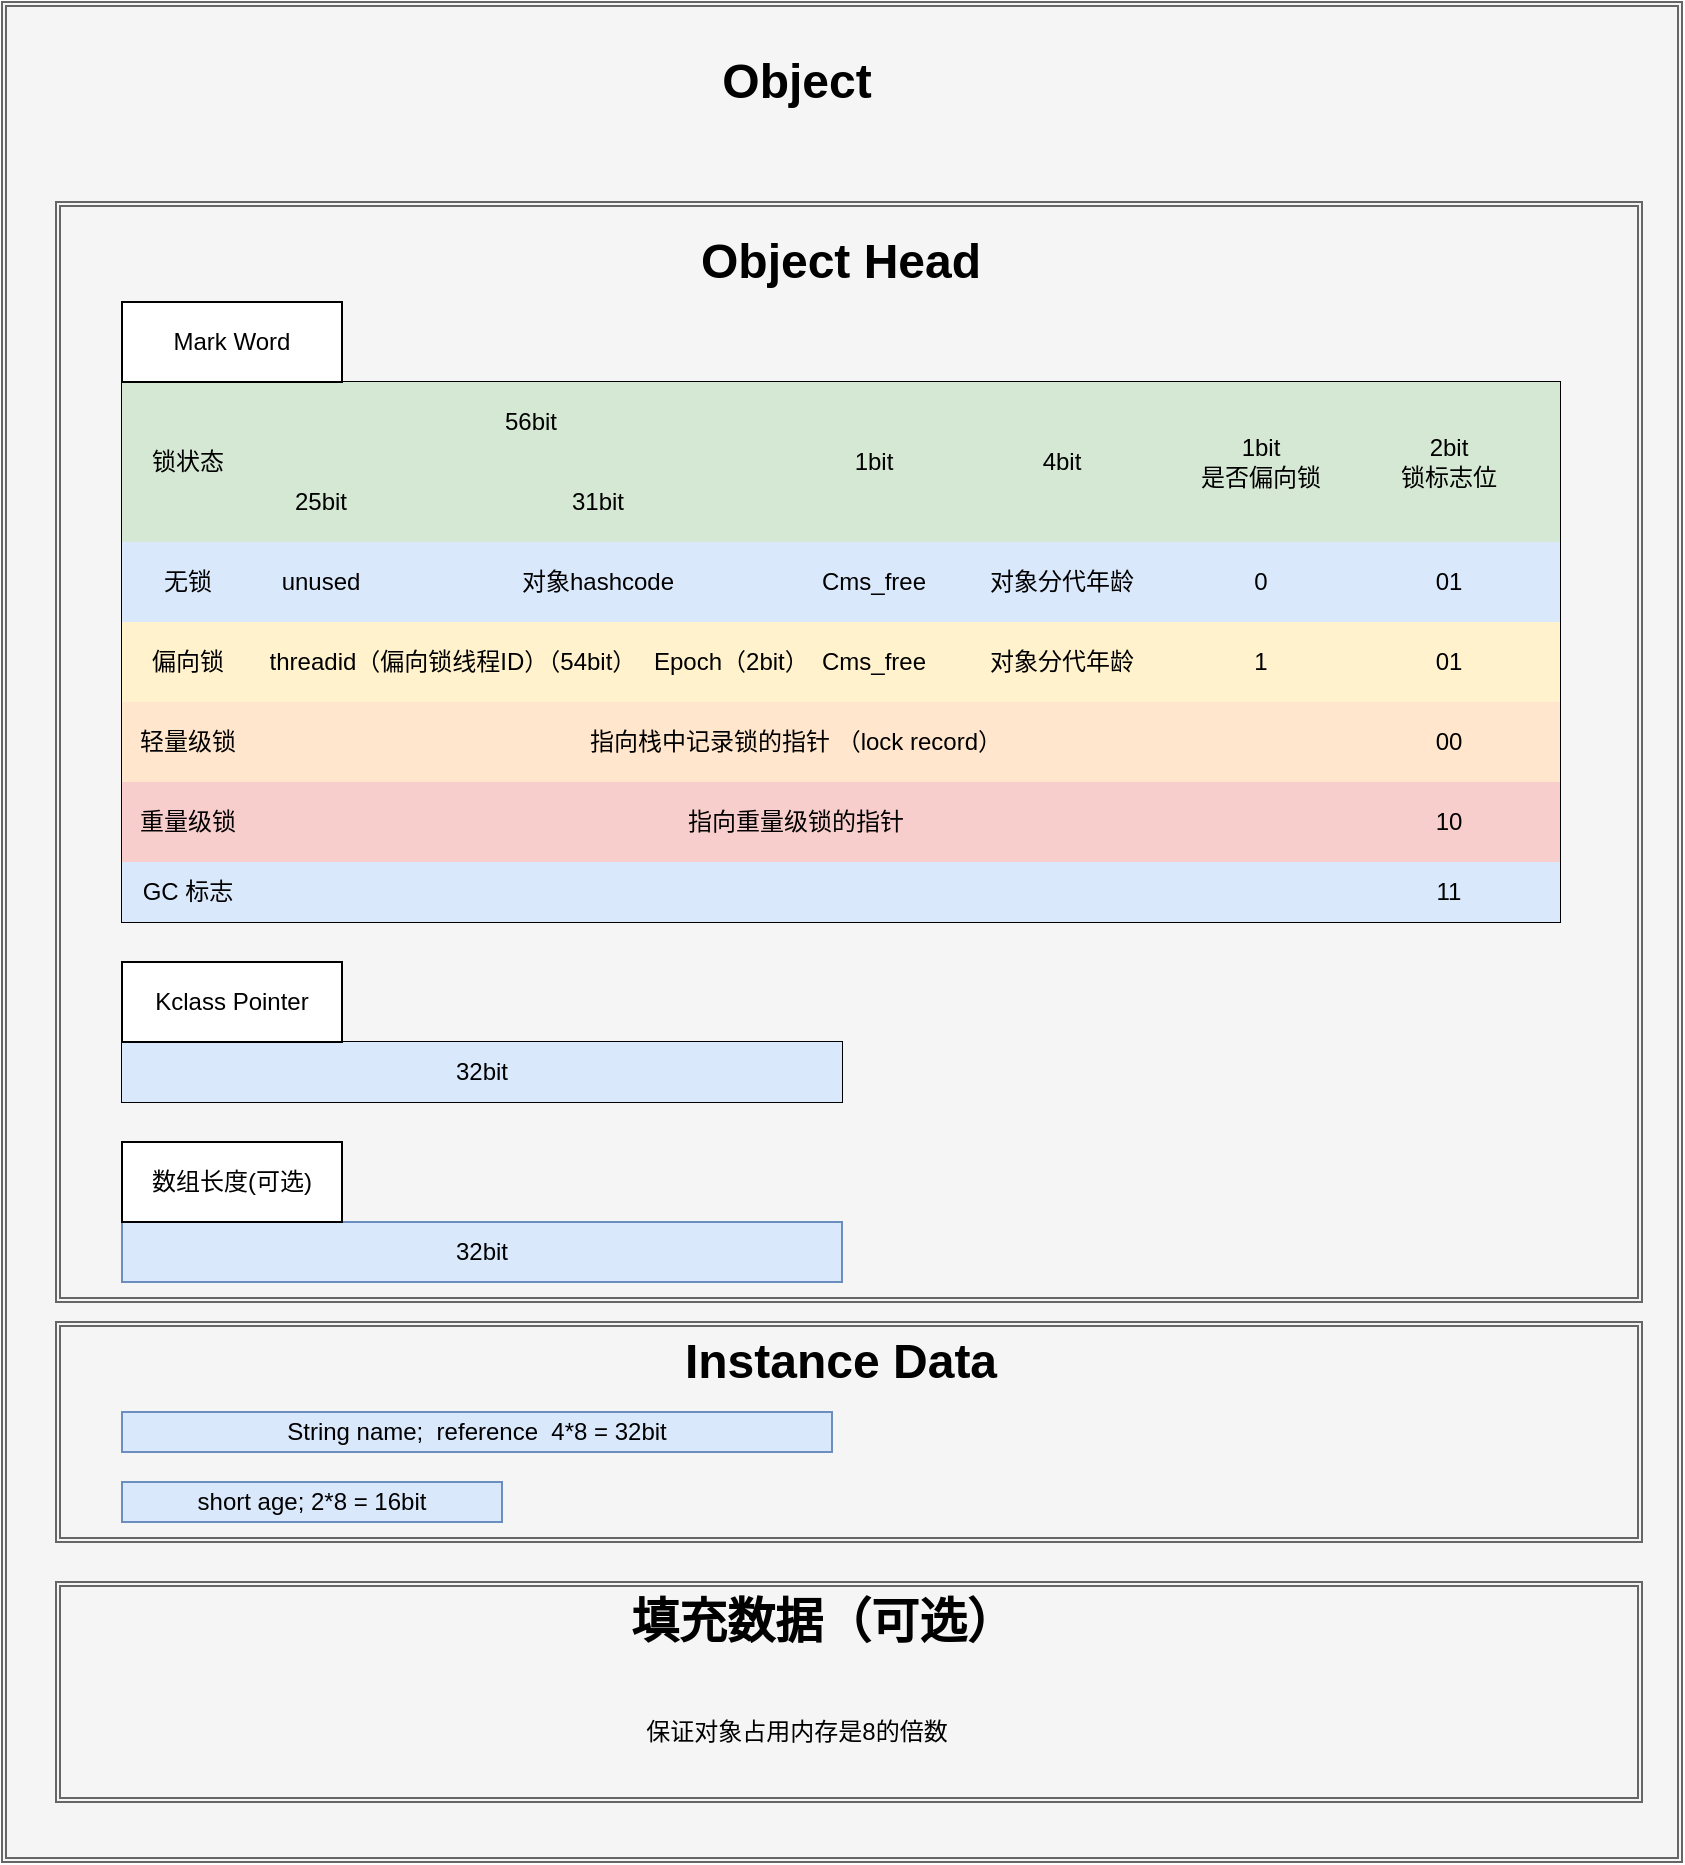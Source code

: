 <mxfile version="22.1.4" type="github">
  <diagram name="第 1 页" id="np3uR_Q5GyDCnQ8WT-_E">
    <mxGraphModel dx="1221" dy="1799" grid="1" gridSize="10" guides="1" tooltips="1" connect="1" arrows="1" fold="1" page="1" pageScale="1" pageWidth="827" pageHeight="1169" math="0" shadow="0">
      <root>
        <mxCell id="0" />
        <mxCell id="1" parent="0" />
        <mxCell id="bDtWBaOcC_8wsnerqVVe-160" value="" style="shape=ext;double=1;rounded=0;whiteSpace=wrap;html=1;fillColor=#f5f5f5;fontColor=#333333;strokeColor=#666666;" vertex="1" parent="1">
          <mxGeometry x="10" y="-290" width="840" height="930" as="geometry" />
        </mxCell>
        <mxCell id="bDtWBaOcC_8wsnerqVVe-148" value="" style="shape=ext;double=1;rounded=0;whiteSpace=wrap;html=1;fillColor=#f5f5f5;fontColor=#333333;strokeColor=#666666;" vertex="1" parent="1">
          <mxGeometry x="37" y="-190" width="793" height="550" as="geometry" />
        </mxCell>
        <mxCell id="G7vUNDXctSNXah4v9fPY-20" value="" style="shape=table;startSize=0;container=1;collapsible=0;childLayout=tableLayout;" parent="1" vertex="1">
          <mxGeometry x="70" y="-100" width="719" height="270" as="geometry" />
        </mxCell>
        <mxCell id="G7vUNDXctSNXah4v9fPY-21" value="" style="shape=tableRow;horizontal=0;startSize=0;swimlaneHead=0;swimlaneBody=0;strokeColor=inherit;top=0;left=0;bottom=0;right=0;collapsible=0;dropTarget=0;fillColor=none;points=[[0,0.5],[1,0.5]];portConstraint=eastwest;" parent="G7vUNDXctSNXah4v9fPY-20" vertex="1">
          <mxGeometry width="719" height="40" as="geometry" />
        </mxCell>
        <mxCell id="G7vUNDXctSNXah4v9fPY-22" value="锁状态" style="shape=partialRectangle;html=1;whiteSpace=wrap;connectable=0;strokeColor=#82b366;overflow=hidden;fillColor=#d5e8d4;top=0;left=0;bottom=0;right=0;pointerEvents=1;rowspan=2;colspan=1;" parent="G7vUNDXctSNXah4v9fPY-21" vertex="1">
          <mxGeometry width="66" height="80" as="geometry">
            <mxRectangle width="66" height="40" as="alternateBounds" />
          </mxGeometry>
        </mxCell>
        <mxCell id="G7vUNDXctSNXah4v9fPY-23" value="56bit" style="shape=partialRectangle;html=1;whiteSpace=wrap;connectable=0;strokeColor=#82b366;overflow=hidden;fillColor=#d5e8d4;top=0;left=0;bottom=0;right=0;pointerEvents=1;rowspan=1;colspan=3;" parent="G7vUNDXctSNXah4v9fPY-21" vertex="1">
          <mxGeometry x="66" width="277" height="40" as="geometry">
            <mxRectangle width="67" height="40" as="alternateBounds" />
          </mxGeometry>
        </mxCell>
        <mxCell id="G7vUNDXctSNXah4v9fPY-24" value="" style="shape=partialRectangle;html=1;whiteSpace=wrap;connectable=0;strokeColor=inherit;overflow=hidden;fillColor=none;top=0;left=0;bottom=0;right=0;pointerEvents=1;" parent="G7vUNDXctSNXah4v9fPY-21" vertex="1" visible="0">
          <mxGeometry x="133" width="132" height="40" as="geometry">
            <mxRectangle width="132" height="40" as="alternateBounds" />
          </mxGeometry>
        </mxCell>
        <mxCell id="G7vUNDXctSNXah4v9fPY-25" value="" style="shape=partialRectangle;html=1;whiteSpace=wrap;connectable=0;strokeColor=inherit;overflow=hidden;fillColor=none;top=0;left=0;bottom=0;right=0;pointerEvents=1;" parent="G7vUNDXctSNXah4v9fPY-21" vertex="1" visible="0">
          <mxGeometry x="265" width="78" height="40" as="geometry">
            <mxRectangle width="78" height="40" as="alternateBounds" />
          </mxGeometry>
        </mxCell>
        <mxCell id="G7vUNDXctSNXah4v9fPY-26" value="1bit" style="shape=partialRectangle;html=1;whiteSpace=wrap;connectable=0;strokeColor=#82b366;overflow=hidden;fillColor=#d5e8d4;top=0;left=0;bottom=0;right=0;pointerEvents=1;rowspan=2;colspan=1;" parent="G7vUNDXctSNXah4v9fPY-21" vertex="1">
          <mxGeometry x="343" width="66" height="80" as="geometry">
            <mxRectangle width="66" height="40" as="alternateBounds" />
          </mxGeometry>
        </mxCell>
        <mxCell id="G7vUNDXctSNXah4v9fPY-27" value="4bit" style="shape=partialRectangle;html=1;whiteSpace=wrap;connectable=1;strokeColor=#82b366;overflow=hidden;fillColor=#d5e8d4;top=0;left=0;bottom=0;right=0;pointerEvents=1;movable=1;resizable=1;rotatable=1;deletable=1;editable=1;locked=0;rowspan=2;colspan=1;" parent="G7vUNDXctSNXah4v9fPY-21" vertex="1">
          <mxGeometry x="409" width="122" height="80" as="geometry">
            <mxRectangle width="122" height="40" as="alternateBounds" />
          </mxGeometry>
        </mxCell>
        <mxCell id="G7vUNDXctSNXah4v9fPY-28" value="1bit&lt;br&gt;是否偏向锁" style="shape=partialRectangle;html=1;whiteSpace=wrap;connectable=0;strokeColor=#82b366;overflow=hidden;fillColor=#d5e8d4;top=0;left=0;bottom=0;right=0;pointerEvents=1;rowspan=2;colspan=1;" parent="G7vUNDXctSNXah4v9fPY-21" vertex="1">
          <mxGeometry x="531" width="77" height="80" as="geometry">
            <mxRectangle width="77" height="40" as="alternateBounds" />
          </mxGeometry>
        </mxCell>
        <mxCell id="G7vUNDXctSNXah4v9fPY-29" value="2bit&lt;br&gt;锁标志位" style="shape=partialRectangle;html=1;whiteSpace=wrap;connectable=0;strokeColor=#82b366;overflow=hidden;fillColor=#d5e8d4;top=0;left=0;bottom=0;right=0;pointerEvents=1;rowspan=2;colspan=1;" parent="G7vUNDXctSNXah4v9fPY-21" vertex="1">
          <mxGeometry x="608" width="111" height="80" as="geometry">
            <mxRectangle width="111" height="40" as="alternateBounds" />
          </mxGeometry>
        </mxCell>
        <mxCell id="G7vUNDXctSNXah4v9fPY-30" value="" style="shape=tableRow;horizontal=0;startSize=0;swimlaneHead=0;swimlaneBody=0;strokeColor=inherit;top=0;left=0;bottom=0;right=0;collapsible=0;dropTarget=0;fillColor=none;points=[[0,0.5],[1,0.5]];portConstraint=eastwest;" parent="G7vUNDXctSNXah4v9fPY-20" vertex="1">
          <mxGeometry y="40" width="719" height="40" as="geometry" />
        </mxCell>
        <mxCell id="G7vUNDXctSNXah4v9fPY-31" value="" style="shape=partialRectangle;html=1;whiteSpace=wrap;connectable=0;strokeColor=inherit;overflow=hidden;fillColor=none;top=0;left=0;bottom=0;right=0;pointerEvents=1;" parent="G7vUNDXctSNXah4v9fPY-30" vertex="1" visible="0">
          <mxGeometry width="66" height="40" as="geometry">
            <mxRectangle width="66" height="40" as="alternateBounds" />
          </mxGeometry>
        </mxCell>
        <mxCell id="G7vUNDXctSNXah4v9fPY-32" value="25bit" style="shape=partialRectangle;html=1;whiteSpace=wrap;connectable=0;strokeColor=#82b366;overflow=hidden;fillColor=#d5e8d4;top=0;left=0;bottom=0;right=0;pointerEvents=1;" parent="G7vUNDXctSNXah4v9fPY-30" vertex="1">
          <mxGeometry x="66" width="67" height="40" as="geometry">
            <mxRectangle width="67" height="40" as="alternateBounds" />
          </mxGeometry>
        </mxCell>
        <mxCell id="G7vUNDXctSNXah4v9fPY-33" value="31bit" style="shape=partialRectangle;html=1;whiteSpace=wrap;connectable=0;strokeColor=#82b366;overflow=hidden;fillColor=#d5e8d4;top=0;left=0;bottom=0;right=0;pointerEvents=1;rowspan=1;colspan=2;" parent="G7vUNDXctSNXah4v9fPY-30" vertex="1">
          <mxGeometry x="133" width="210" height="40" as="geometry">
            <mxRectangle width="132" height="40" as="alternateBounds" />
          </mxGeometry>
        </mxCell>
        <mxCell id="G7vUNDXctSNXah4v9fPY-34" value="" style="shape=partialRectangle;html=1;whiteSpace=wrap;connectable=0;strokeColor=inherit;overflow=hidden;fillColor=none;top=0;left=0;bottom=0;right=0;pointerEvents=1;" parent="G7vUNDXctSNXah4v9fPY-30" vertex="1" visible="0">
          <mxGeometry x="265" width="78" height="40" as="geometry">
            <mxRectangle width="78" height="40" as="alternateBounds" />
          </mxGeometry>
        </mxCell>
        <mxCell id="G7vUNDXctSNXah4v9fPY-35" value="" style="shape=partialRectangle;html=1;whiteSpace=wrap;connectable=0;strokeColor=inherit;overflow=hidden;fillColor=none;top=0;left=0;bottom=0;right=0;pointerEvents=1;" parent="G7vUNDXctSNXah4v9fPY-30" vertex="1" visible="0">
          <mxGeometry x="343" width="66" height="40" as="geometry">
            <mxRectangle width="66" height="40" as="alternateBounds" />
          </mxGeometry>
        </mxCell>
        <mxCell id="G7vUNDXctSNXah4v9fPY-36" value="" style="shape=partialRectangle;html=1;whiteSpace=wrap;connectable=1;strokeColor=inherit;overflow=hidden;fillColor=none;top=0;left=0;bottom=0;right=0;pointerEvents=1;container=1;movable=1;resizable=1;rotatable=1;deletable=1;editable=1;locked=0;" parent="G7vUNDXctSNXah4v9fPY-30" vertex="1" visible="0">
          <mxGeometry x="409" width="122" height="40" as="geometry">
            <mxRectangle width="122" height="40" as="alternateBounds" />
          </mxGeometry>
        </mxCell>
        <mxCell id="G7vUNDXctSNXah4v9fPY-37" value="" style="shape=partialRectangle;html=1;whiteSpace=wrap;connectable=0;strokeColor=inherit;overflow=hidden;fillColor=none;top=0;left=0;bottom=0;right=0;pointerEvents=1;" parent="G7vUNDXctSNXah4v9fPY-30" vertex="1" visible="0">
          <mxGeometry x="531" width="77" height="40" as="geometry">
            <mxRectangle width="77" height="40" as="alternateBounds" />
          </mxGeometry>
        </mxCell>
        <mxCell id="G7vUNDXctSNXah4v9fPY-38" value="" style="shape=partialRectangle;html=1;whiteSpace=wrap;connectable=0;strokeColor=inherit;overflow=hidden;fillColor=none;top=0;left=0;bottom=0;right=0;pointerEvents=1;" parent="G7vUNDXctSNXah4v9fPY-30" vertex="1" visible="0">
          <mxGeometry x="608" width="111" height="40" as="geometry">
            <mxRectangle width="111" height="40" as="alternateBounds" />
          </mxGeometry>
        </mxCell>
        <mxCell id="G7vUNDXctSNXah4v9fPY-39" value="" style="shape=tableRow;horizontal=0;startSize=0;swimlaneHead=0;swimlaneBody=0;strokeColor=inherit;top=0;left=0;bottom=0;right=0;collapsible=0;dropTarget=0;fillColor=none;points=[[0,0.5],[1,0.5]];portConstraint=eastwest;" parent="G7vUNDXctSNXah4v9fPY-20" vertex="1">
          <mxGeometry y="80" width="719" height="40" as="geometry" />
        </mxCell>
        <mxCell id="G7vUNDXctSNXah4v9fPY-40" value="无锁" style="shape=partialRectangle;html=1;whiteSpace=wrap;connectable=0;strokeColor=#6c8ebf;overflow=hidden;fillColor=#dae8fc;top=0;left=0;bottom=0;right=0;pointerEvents=1;" parent="G7vUNDXctSNXah4v9fPY-39" vertex="1">
          <mxGeometry width="66" height="40" as="geometry">
            <mxRectangle width="66" height="40" as="alternateBounds" />
          </mxGeometry>
        </mxCell>
        <mxCell id="G7vUNDXctSNXah4v9fPY-41" value="unused" style="shape=partialRectangle;html=1;whiteSpace=wrap;connectable=0;strokeColor=#6c8ebf;overflow=hidden;fillColor=#dae8fc;top=0;left=0;bottom=0;right=0;pointerEvents=1;" parent="G7vUNDXctSNXah4v9fPY-39" vertex="1">
          <mxGeometry x="66" width="67" height="40" as="geometry">
            <mxRectangle width="67" height="40" as="alternateBounds" />
          </mxGeometry>
        </mxCell>
        <mxCell id="G7vUNDXctSNXah4v9fPY-42" value="对象hashcode" style="shape=partialRectangle;html=1;whiteSpace=wrap;connectable=0;strokeColor=#6c8ebf;overflow=hidden;fillColor=#dae8fc;top=0;left=0;bottom=0;right=0;pointerEvents=1;rowspan=1;colspan=2;" parent="G7vUNDXctSNXah4v9fPY-39" vertex="1">
          <mxGeometry x="133" width="210" height="40" as="geometry">
            <mxRectangle width="132" height="40" as="alternateBounds" />
          </mxGeometry>
        </mxCell>
        <mxCell id="G7vUNDXctSNXah4v9fPY-43" value="" style="shape=partialRectangle;html=1;whiteSpace=wrap;connectable=0;strokeColor=inherit;overflow=hidden;fillColor=none;top=0;left=0;bottom=0;right=0;pointerEvents=1;" parent="G7vUNDXctSNXah4v9fPY-39" vertex="1" visible="0">
          <mxGeometry x="265" width="78" height="40" as="geometry">
            <mxRectangle width="78" height="40" as="alternateBounds" />
          </mxGeometry>
        </mxCell>
        <mxCell id="G7vUNDXctSNXah4v9fPY-44" value="Cms_free" style="shape=partialRectangle;html=1;whiteSpace=wrap;connectable=0;strokeColor=#6c8ebf;overflow=hidden;fillColor=#dae8fc;top=0;left=0;bottom=0;right=0;pointerEvents=1;" parent="G7vUNDXctSNXah4v9fPY-39" vertex="1">
          <mxGeometry x="343" width="66" height="40" as="geometry">
            <mxRectangle width="66" height="40" as="alternateBounds" />
          </mxGeometry>
        </mxCell>
        <mxCell id="G7vUNDXctSNXah4v9fPY-45" value="对象分代年龄" style="shape=partialRectangle;html=1;whiteSpace=wrap;connectable=0;strokeColor=#6c8ebf;overflow=hidden;fillColor=#dae8fc;top=0;left=0;bottom=0;right=0;pointerEvents=1;" parent="G7vUNDXctSNXah4v9fPY-39" vertex="1">
          <mxGeometry x="409" width="122" height="40" as="geometry">
            <mxRectangle width="122" height="40" as="alternateBounds" />
          </mxGeometry>
        </mxCell>
        <mxCell id="G7vUNDXctSNXah4v9fPY-46" value="0" style="shape=partialRectangle;html=1;whiteSpace=wrap;connectable=0;strokeColor=#6c8ebf;overflow=hidden;fillColor=#dae8fc;top=0;left=0;bottom=0;right=0;pointerEvents=1;" parent="G7vUNDXctSNXah4v9fPY-39" vertex="1">
          <mxGeometry x="531" width="77" height="40" as="geometry">
            <mxRectangle width="77" height="40" as="alternateBounds" />
          </mxGeometry>
        </mxCell>
        <mxCell id="G7vUNDXctSNXah4v9fPY-47" value="01" style="shape=partialRectangle;html=1;whiteSpace=wrap;connectable=0;strokeColor=#6c8ebf;overflow=hidden;fillColor=#dae8fc;top=0;left=0;bottom=0;right=0;pointerEvents=1;" parent="G7vUNDXctSNXah4v9fPY-39" vertex="1">
          <mxGeometry x="608" width="111" height="40" as="geometry">
            <mxRectangle width="111" height="40" as="alternateBounds" />
          </mxGeometry>
        </mxCell>
        <mxCell id="G7vUNDXctSNXah4v9fPY-48" value="" style="shape=tableRow;horizontal=0;startSize=0;swimlaneHead=0;swimlaneBody=0;strokeColor=inherit;top=0;left=0;bottom=0;right=0;collapsible=0;dropTarget=0;fillColor=none;points=[[0,0.5],[1,0.5]];portConstraint=eastwest;" parent="G7vUNDXctSNXah4v9fPY-20" vertex="1">
          <mxGeometry y="120" width="719" height="40" as="geometry" />
        </mxCell>
        <mxCell id="G7vUNDXctSNXah4v9fPY-49" value="偏向锁" style="shape=partialRectangle;html=1;whiteSpace=wrap;connectable=0;strokeColor=#d6b656;overflow=hidden;fillColor=#fff2cc;top=0;left=0;bottom=0;right=0;pointerEvents=1;" parent="G7vUNDXctSNXah4v9fPY-48" vertex="1">
          <mxGeometry width="66" height="40" as="geometry">
            <mxRectangle width="66" height="40" as="alternateBounds" />
          </mxGeometry>
        </mxCell>
        <mxCell id="G7vUNDXctSNXah4v9fPY-50" value="threadid（偏向锁线程ID）（54bit）" style="shape=partialRectangle;html=1;whiteSpace=wrap;connectable=0;strokeColor=#d6b656;overflow=hidden;fillColor=#fff2cc;top=0;left=0;bottom=0;right=0;pointerEvents=1;rowspan=1;colspan=2;" parent="G7vUNDXctSNXah4v9fPY-48" vertex="1">
          <mxGeometry x="66" width="199" height="40" as="geometry">
            <mxRectangle width="67" height="40" as="alternateBounds" />
          </mxGeometry>
        </mxCell>
        <mxCell id="G7vUNDXctSNXah4v9fPY-51" value="" style="shape=partialRectangle;html=1;whiteSpace=wrap;connectable=0;strokeColor=inherit;overflow=hidden;fillColor=none;top=0;left=0;bottom=0;right=0;pointerEvents=1;" parent="G7vUNDXctSNXah4v9fPY-48" vertex="1" visible="0">
          <mxGeometry x="133" width="132" height="40" as="geometry">
            <mxRectangle width="132" height="40" as="alternateBounds" />
          </mxGeometry>
        </mxCell>
        <mxCell id="G7vUNDXctSNXah4v9fPY-52" value="Epoch（2bit）" style="shape=partialRectangle;html=1;whiteSpace=wrap;connectable=0;strokeColor=#d6b656;overflow=hidden;fillColor=#fff2cc;top=0;left=0;bottom=0;right=0;pointerEvents=1;" parent="G7vUNDXctSNXah4v9fPY-48" vertex="1">
          <mxGeometry x="265" width="78" height="40" as="geometry">
            <mxRectangle width="78" height="40" as="alternateBounds" />
          </mxGeometry>
        </mxCell>
        <mxCell id="G7vUNDXctSNXah4v9fPY-53" value="Cms_free" style="shape=partialRectangle;html=1;whiteSpace=wrap;connectable=0;strokeColor=#d6b656;overflow=hidden;fillColor=#fff2cc;top=0;left=0;bottom=0;right=0;pointerEvents=1;" parent="G7vUNDXctSNXah4v9fPY-48" vertex="1">
          <mxGeometry x="343" width="66" height="40" as="geometry">
            <mxRectangle width="66" height="40" as="alternateBounds" />
          </mxGeometry>
        </mxCell>
        <mxCell id="G7vUNDXctSNXah4v9fPY-54" value="对象分代年龄" style="shape=partialRectangle;html=1;whiteSpace=wrap;connectable=0;strokeColor=#d6b656;overflow=hidden;fillColor=#fff2cc;top=0;left=0;bottom=0;right=0;pointerEvents=1;" parent="G7vUNDXctSNXah4v9fPY-48" vertex="1">
          <mxGeometry x="409" width="122" height="40" as="geometry">
            <mxRectangle width="122" height="40" as="alternateBounds" />
          </mxGeometry>
        </mxCell>
        <mxCell id="G7vUNDXctSNXah4v9fPY-55" value="1" style="shape=partialRectangle;html=1;whiteSpace=wrap;connectable=0;strokeColor=#d6b656;overflow=hidden;fillColor=#fff2cc;top=0;left=0;bottom=0;right=0;pointerEvents=1;" parent="G7vUNDXctSNXah4v9fPY-48" vertex="1">
          <mxGeometry x="531" width="77" height="40" as="geometry">
            <mxRectangle width="77" height="40" as="alternateBounds" />
          </mxGeometry>
        </mxCell>
        <mxCell id="G7vUNDXctSNXah4v9fPY-56" value="01" style="shape=partialRectangle;html=1;whiteSpace=wrap;connectable=0;strokeColor=#d6b656;overflow=hidden;fillColor=#fff2cc;top=0;left=0;bottom=0;right=0;pointerEvents=1;" parent="G7vUNDXctSNXah4v9fPY-48" vertex="1">
          <mxGeometry x="608" width="111" height="40" as="geometry">
            <mxRectangle width="111" height="40" as="alternateBounds" />
          </mxGeometry>
        </mxCell>
        <mxCell id="G7vUNDXctSNXah4v9fPY-57" value="" style="shape=tableRow;horizontal=0;startSize=0;swimlaneHead=0;swimlaneBody=0;strokeColor=inherit;top=0;left=0;bottom=0;right=0;collapsible=0;dropTarget=0;fillColor=none;points=[[0,0.5],[1,0.5]];portConstraint=eastwest;" parent="G7vUNDXctSNXah4v9fPY-20" vertex="1">
          <mxGeometry y="160" width="719" height="40" as="geometry" />
        </mxCell>
        <mxCell id="G7vUNDXctSNXah4v9fPY-58" value="轻量级锁" style="shape=partialRectangle;html=1;whiteSpace=wrap;connectable=0;strokeColor=#d79b00;overflow=hidden;fillColor=#ffe6cc;top=0;left=0;bottom=0;right=0;pointerEvents=1;" parent="G7vUNDXctSNXah4v9fPY-57" vertex="1">
          <mxGeometry width="66" height="40" as="geometry">
            <mxRectangle width="66" height="40" as="alternateBounds" />
          </mxGeometry>
        </mxCell>
        <mxCell id="G7vUNDXctSNXah4v9fPY-59" value="指向栈中记录锁的指针 （lock record）" style="shape=partialRectangle;html=1;whiteSpace=wrap;connectable=0;strokeColor=#d79b00;overflow=hidden;fillColor=#ffe6cc;top=0;left=0;bottom=0;right=0;pointerEvents=1;rowspan=1;colspan=6;" parent="G7vUNDXctSNXah4v9fPY-57" vertex="1">
          <mxGeometry x="66" width="542" height="40" as="geometry">
            <mxRectangle width="67" height="40" as="alternateBounds" />
          </mxGeometry>
        </mxCell>
        <mxCell id="G7vUNDXctSNXah4v9fPY-60" value="" style="shape=partialRectangle;html=1;whiteSpace=wrap;connectable=0;strokeColor=inherit;overflow=hidden;fillColor=none;top=0;left=0;bottom=0;right=0;pointerEvents=1;" parent="G7vUNDXctSNXah4v9fPY-57" vertex="1" visible="0">
          <mxGeometry x="133" width="132" height="40" as="geometry">
            <mxRectangle width="132" height="40" as="alternateBounds" />
          </mxGeometry>
        </mxCell>
        <mxCell id="G7vUNDXctSNXah4v9fPY-61" value="" style="shape=partialRectangle;html=1;whiteSpace=wrap;connectable=0;strokeColor=inherit;overflow=hidden;fillColor=none;top=0;left=0;bottom=0;right=0;pointerEvents=1;" parent="G7vUNDXctSNXah4v9fPY-57" vertex="1" visible="0">
          <mxGeometry x="265" width="78" height="40" as="geometry">
            <mxRectangle width="78" height="40" as="alternateBounds" />
          </mxGeometry>
        </mxCell>
        <mxCell id="G7vUNDXctSNXah4v9fPY-62" value="" style="shape=partialRectangle;html=1;whiteSpace=wrap;connectable=0;strokeColor=inherit;overflow=hidden;fillColor=none;top=0;left=0;bottom=0;right=0;pointerEvents=1;" parent="G7vUNDXctSNXah4v9fPY-57" vertex="1" visible="0">
          <mxGeometry x="343" width="66" height="40" as="geometry">
            <mxRectangle width="66" height="40" as="alternateBounds" />
          </mxGeometry>
        </mxCell>
        <mxCell id="G7vUNDXctSNXah4v9fPY-63" value="" style="shape=partialRectangle;html=1;whiteSpace=wrap;connectable=0;strokeColor=inherit;overflow=hidden;fillColor=none;top=0;left=0;bottom=0;right=0;pointerEvents=1;" parent="G7vUNDXctSNXah4v9fPY-57" vertex="1" visible="0">
          <mxGeometry x="409" width="122" height="40" as="geometry">
            <mxRectangle width="122" height="40" as="alternateBounds" />
          </mxGeometry>
        </mxCell>
        <mxCell id="G7vUNDXctSNXah4v9fPY-64" value="" style="shape=partialRectangle;html=1;whiteSpace=wrap;connectable=0;strokeColor=inherit;overflow=hidden;fillColor=none;top=0;left=0;bottom=0;right=0;pointerEvents=1;" parent="G7vUNDXctSNXah4v9fPY-57" vertex="1" visible="0">
          <mxGeometry x="531" width="77" height="40" as="geometry">
            <mxRectangle width="77" height="40" as="alternateBounds" />
          </mxGeometry>
        </mxCell>
        <mxCell id="G7vUNDXctSNXah4v9fPY-65" value="00" style="shape=partialRectangle;html=1;whiteSpace=wrap;connectable=0;strokeColor=#d79b00;overflow=hidden;fillColor=#ffe6cc;top=0;left=0;bottom=0;right=0;pointerEvents=1;" parent="G7vUNDXctSNXah4v9fPY-57" vertex="1">
          <mxGeometry x="608" width="111" height="40" as="geometry">
            <mxRectangle width="111" height="40" as="alternateBounds" />
          </mxGeometry>
        </mxCell>
        <mxCell id="G7vUNDXctSNXah4v9fPY-66" value="" style="shape=tableRow;horizontal=0;startSize=0;swimlaneHead=0;swimlaneBody=0;strokeColor=inherit;top=0;left=0;bottom=0;right=0;collapsible=0;dropTarget=0;fillColor=none;points=[[0,0.5],[1,0.5]];portConstraint=eastwest;" parent="G7vUNDXctSNXah4v9fPY-20" vertex="1">
          <mxGeometry y="200" width="719" height="40" as="geometry" />
        </mxCell>
        <mxCell id="G7vUNDXctSNXah4v9fPY-67" value="重量级锁" style="shape=partialRectangle;html=1;whiteSpace=wrap;connectable=0;strokeColor=#b85450;overflow=hidden;fillColor=#f8cecc;top=0;left=0;bottom=0;right=0;pointerEvents=1;" parent="G7vUNDXctSNXah4v9fPY-66" vertex="1">
          <mxGeometry width="66" height="40" as="geometry">
            <mxRectangle width="66" height="40" as="alternateBounds" />
          </mxGeometry>
        </mxCell>
        <mxCell id="G7vUNDXctSNXah4v9fPY-68" value="指向重量级锁的指针" style="shape=partialRectangle;html=1;whiteSpace=wrap;connectable=0;strokeColor=#b85450;overflow=hidden;fillColor=#f8cecc;top=0;left=0;bottom=0;right=0;pointerEvents=1;rowspan=1;colspan=6;" parent="G7vUNDXctSNXah4v9fPY-66" vertex="1">
          <mxGeometry x="66" width="542" height="40" as="geometry">
            <mxRectangle width="67" height="40" as="alternateBounds" />
          </mxGeometry>
        </mxCell>
        <mxCell id="G7vUNDXctSNXah4v9fPY-69" value="" style="shape=partialRectangle;html=1;whiteSpace=wrap;connectable=0;strokeColor=inherit;overflow=hidden;fillColor=none;top=0;left=0;bottom=0;right=0;pointerEvents=1;" parent="G7vUNDXctSNXah4v9fPY-66" vertex="1" visible="0">
          <mxGeometry x="133" width="132" height="40" as="geometry">
            <mxRectangle width="132" height="40" as="alternateBounds" />
          </mxGeometry>
        </mxCell>
        <mxCell id="G7vUNDXctSNXah4v9fPY-70" value="" style="shape=partialRectangle;html=1;whiteSpace=wrap;connectable=0;strokeColor=inherit;overflow=hidden;fillColor=none;top=0;left=0;bottom=0;right=0;pointerEvents=1;" parent="G7vUNDXctSNXah4v9fPY-66" vertex="1" visible="0">
          <mxGeometry x="265" width="78" height="40" as="geometry">
            <mxRectangle width="78" height="40" as="alternateBounds" />
          </mxGeometry>
        </mxCell>
        <mxCell id="G7vUNDXctSNXah4v9fPY-71" value="" style="shape=partialRectangle;html=1;whiteSpace=wrap;connectable=0;strokeColor=inherit;overflow=hidden;fillColor=none;top=0;left=0;bottom=0;right=0;pointerEvents=1;" parent="G7vUNDXctSNXah4v9fPY-66" vertex="1" visible="0">
          <mxGeometry x="343" width="66" height="40" as="geometry">
            <mxRectangle width="66" height="40" as="alternateBounds" />
          </mxGeometry>
        </mxCell>
        <mxCell id="G7vUNDXctSNXah4v9fPY-72" value="" style="shape=partialRectangle;html=1;whiteSpace=wrap;connectable=0;strokeColor=inherit;overflow=hidden;fillColor=none;top=0;left=0;bottom=0;right=0;pointerEvents=1;" parent="G7vUNDXctSNXah4v9fPY-66" vertex="1" visible="0">
          <mxGeometry x="409" width="122" height="40" as="geometry">
            <mxRectangle width="122" height="40" as="alternateBounds" />
          </mxGeometry>
        </mxCell>
        <mxCell id="G7vUNDXctSNXah4v9fPY-73" value="" style="shape=partialRectangle;html=1;whiteSpace=wrap;connectable=0;strokeColor=inherit;overflow=hidden;fillColor=none;top=0;left=0;bottom=0;right=0;pointerEvents=1;" parent="G7vUNDXctSNXah4v9fPY-66" vertex="1" visible="0">
          <mxGeometry x="531" width="77" height="40" as="geometry">
            <mxRectangle width="77" height="40" as="alternateBounds" />
          </mxGeometry>
        </mxCell>
        <mxCell id="G7vUNDXctSNXah4v9fPY-74" value="10" style="shape=partialRectangle;html=1;whiteSpace=wrap;connectable=0;strokeColor=#b85450;overflow=hidden;fillColor=#f8cecc;top=0;left=0;bottom=0;right=0;pointerEvents=1;" parent="G7vUNDXctSNXah4v9fPY-66" vertex="1">
          <mxGeometry x="608" width="111" height="40" as="geometry">
            <mxRectangle width="111" height="40" as="alternateBounds" />
          </mxGeometry>
        </mxCell>
        <mxCell id="G7vUNDXctSNXah4v9fPY-75" value="" style="shape=tableRow;horizontal=0;startSize=0;swimlaneHead=0;swimlaneBody=0;strokeColor=inherit;top=0;left=0;bottom=0;right=0;collapsible=0;dropTarget=0;fillColor=none;points=[[0,0.5],[1,0.5]];portConstraint=eastwest;" parent="G7vUNDXctSNXah4v9fPY-20" vertex="1">
          <mxGeometry y="240" width="719" height="30" as="geometry" />
        </mxCell>
        <mxCell id="G7vUNDXctSNXah4v9fPY-76" value="GC 标志" style="shape=partialRectangle;html=1;whiteSpace=wrap;connectable=0;strokeColor=#6c8ebf;overflow=hidden;fillColor=#dae8fc;top=0;left=0;bottom=0;right=0;pointerEvents=1;" parent="G7vUNDXctSNXah4v9fPY-75" vertex="1">
          <mxGeometry width="66" height="30" as="geometry">
            <mxRectangle width="66" height="30" as="alternateBounds" />
          </mxGeometry>
        </mxCell>
        <mxCell id="G7vUNDXctSNXah4v9fPY-77" value="" style="shape=partialRectangle;html=1;whiteSpace=wrap;connectable=0;strokeColor=#6c8ebf;overflow=hidden;fillColor=#dae8fc;top=0;left=0;bottom=0;right=0;pointerEvents=1;" parent="G7vUNDXctSNXah4v9fPY-75" vertex="1">
          <mxGeometry x="66" width="67" height="30" as="geometry">
            <mxRectangle width="67" height="30" as="alternateBounds" />
          </mxGeometry>
        </mxCell>
        <mxCell id="G7vUNDXctSNXah4v9fPY-78" value="" style="shape=partialRectangle;html=1;whiteSpace=wrap;connectable=0;strokeColor=#6c8ebf;overflow=hidden;fillColor=#dae8fc;top=0;left=0;bottom=0;right=0;pointerEvents=1;" parent="G7vUNDXctSNXah4v9fPY-75" vertex="1">
          <mxGeometry x="133" width="132" height="30" as="geometry">
            <mxRectangle width="132" height="30" as="alternateBounds" />
          </mxGeometry>
        </mxCell>
        <mxCell id="G7vUNDXctSNXah4v9fPY-79" value="" style="shape=partialRectangle;html=1;whiteSpace=wrap;connectable=0;strokeColor=#6c8ebf;overflow=hidden;fillColor=#dae8fc;top=0;left=0;bottom=0;right=0;pointerEvents=1;" parent="G7vUNDXctSNXah4v9fPY-75" vertex="1">
          <mxGeometry x="265" width="78" height="30" as="geometry">
            <mxRectangle width="78" height="30" as="alternateBounds" />
          </mxGeometry>
        </mxCell>
        <mxCell id="G7vUNDXctSNXah4v9fPY-80" value="" style="shape=partialRectangle;html=1;whiteSpace=wrap;connectable=0;strokeColor=#6c8ebf;overflow=hidden;fillColor=#dae8fc;top=0;left=0;bottom=0;right=0;pointerEvents=1;" parent="G7vUNDXctSNXah4v9fPY-75" vertex="1">
          <mxGeometry x="343" width="66" height="30" as="geometry">
            <mxRectangle width="66" height="30" as="alternateBounds" />
          </mxGeometry>
        </mxCell>
        <mxCell id="G7vUNDXctSNXah4v9fPY-81" value="" style="shape=partialRectangle;html=1;whiteSpace=wrap;connectable=0;strokeColor=#6c8ebf;overflow=hidden;fillColor=#dae8fc;top=0;left=0;bottom=0;right=0;pointerEvents=1;" parent="G7vUNDXctSNXah4v9fPY-75" vertex="1">
          <mxGeometry x="409" width="122" height="30" as="geometry">
            <mxRectangle width="122" height="30" as="alternateBounds" />
          </mxGeometry>
        </mxCell>
        <mxCell id="G7vUNDXctSNXah4v9fPY-82" value="" style="shape=partialRectangle;html=1;whiteSpace=wrap;connectable=0;strokeColor=#6c8ebf;overflow=hidden;fillColor=#dae8fc;top=0;left=0;bottom=0;right=0;pointerEvents=1;" parent="G7vUNDXctSNXah4v9fPY-75" vertex="1">
          <mxGeometry x="531" width="77" height="30" as="geometry">
            <mxRectangle width="77" height="30" as="alternateBounds" />
          </mxGeometry>
        </mxCell>
        <mxCell id="G7vUNDXctSNXah4v9fPY-83" value="11" style="shape=partialRectangle;html=1;whiteSpace=wrap;connectable=0;strokeColor=#6c8ebf;overflow=hidden;fillColor=#dae8fc;top=0;left=0;bottom=0;right=0;pointerEvents=1;" parent="G7vUNDXctSNXah4v9fPY-75" vertex="1">
          <mxGeometry x="608" width="111" height="30" as="geometry">
            <mxRectangle width="111" height="30" as="alternateBounds" />
          </mxGeometry>
        </mxCell>
        <mxCell id="bDtWBaOcC_8wsnerqVVe-1" value="Mark Word" style="rounded=0;whiteSpace=wrap;html=1;" vertex="1" parent="1">
          <mxGeometry x="70" y="-140" width="110" height="40" as="geometry" />
        </mxCell>
        <mxCell id="bDtWBaOcC_8wsnerqVVe-2" value="" style="shape=table;startSize=0;container=1;collapsible=0;childLayout=tableLayout;" vertex="1" parent="1">
          <mxGeometry x="70" y="230" width="360" height="30" as="geometry" />
        </mxCell>
        <mxCell id="bDtWBaOcC_8wsnerqVVe-3" value="" style="shape=tableRow;horizontal=0;startSize=0;swimlaneHead=0;swimlaneBody=0;strokeColor=#6c8ebf;top=0;left=0;bottom=0;right=0;collapsible=0;dropTarget=0;fillColor=#dae8fc;points=[[0,0.5],[1,0.5]];portConstraint=eastwest;" vertex="1" parent="bDtWBaOcC_8wsnerqVVe-2">
          <mxGeometry width="360" height="30" as="geometry" />
        </mxCell>
        <mxCell id="bDtWBaOcC_8wsnerqVVe-4" value="32bit" style="shape=partialRectangle;html=1;whiteSpace=wrap;connectable=0;strokeColor=inherit;overflow=hidden;fillColor=none;top=0;left=0;bottom=0;right=0;pointerEvents=1;rowspan=1;colspan=2;" vertex="1" parent="bDtWBaOcC_8wsnerqVVe-3">
          <mxGeometry width="360" height="30" as="geometry">
            <mxRectangle width="180" height="30" as="alternateBounds" />
          </mxGeometry>
        </mxCell>
        <mxCell id="bDtWBaOcC_8wsnerqVVe-5" value="" style="shape=partialRectangle;html=1;whiteSpace=wrap;connectable=0;strokeColor=inherit;overflow=hidden;fillColor=none;top=0;left=0;bottom=0;right=0;pointerEvents=1;" vertex="1" visible="0" parent="bDtWBaOcC_8wsnerqVVe-3">
          <mxGeometry x="180" width="180" height="30" as="geometry">
            <mxRectangle width="180" height="30" as="alternateBounds" />
          </mxGeometry>
        </mxCell>
        <mxCell id="bDtWBaOcC_8wsnerqVVe-141" value="Kclass Pointer" style="rounded=0;whiteSpace=wrap;html=1;" vertex="1" parent="1">
          <mxGeometry x="70" y="190" width="110" height="40" as="geometry" />
        </mxCell>
        <mxCell id="bDtWBaOcC_8wsnerqVVe-142" value="" style="shape=table;startSize=0;container=1;collapsible=0;childLayout=tableLayout;fillColor=#dae8fc;strokeColor=#6c8ebf;" vertex="1" parent="1">
          <mxGeometry x="70" y="320" width="360" height="30" as="geometry" />
        </mxCell>
        <mxCell id="bDtWBaOcC_8wsnerqVVe-143" value="" style="shape=tableRow;horizontal=0;startSize=0;swimlaneHead=0;swimlaneBody=0;strokeColor=inherit;top=0;left=0;bottom=0;right=0;collapsible=0;dropTarget=0;fillColor=none;points=[[0,0.5],[1,0.5]];portConstraint=eastwest;" vertex="1" parent="bDtWBaOcC_8wsnerqVVe-142">
          <mxGeometry width="360" height="30" as="geometry" />
        </mxCell>
        <mxCell id="bDtWBaOcC_8wsnerqVVe-144" value="32bit" style="shape=partialRectangle;html=1;whiteSpace=wrap;connectable=0;strokeColor=inherit;overflow=hidden;fillColor=none;top=0;left=0;bottom=0;right=0;pointerEvents=1;rowspan=1;colspan=2;" vertex="1" parent="bDtWBaOcC_8wsnerqVVe-143">
          <mxGeometry width="360" height="30" as="geometry">
            <mxRectangle width="180" height="30" as="alternateBounds" />
          </mxGeometry>
        </mxCell>
        <mxCell id="bDtWBaOcC_8wsnerqVVe-145" value="" style="shape=partialRectangle;html=1;whiteSpace=wrap;connectable=0;strokeColor=inherit;overflow=hidden;fillColor=none;top=0;left=0;bottom=0;right=0;pointerEvents=1;" vertex="1" visible="0" parent="bDtWBaOcC_8wsnerqVVe-143">
          <mxGeometry x="180" width="180" height="30" as="geometry">
            <mxRectangle width="180" height="30" as="alternateBounds" />
          </mxGeometry>
        </mxCell>
        <mxCell id="bDtWBaOcC_8wsnerqVVe-146" value="数组长度(可选)" style="rounded=0;whiteSpace=wrap;html=1;" vertex="1" parent="1">
          <mxGeometry x="70" y="280" width="110" height="40" as="geometry" />
        </mxCell>
        <mxCell id="bDtWBaOcC_8wsnerqVVe-149" value="Object Head" style="text;strokeColor=none;fillColor=none;html=1;fontSize=24;fontStyle=1;verticalAlign=middle;align=center;" vertex="1" parent="1">
          <mxGeometry x="379" y="-180" width="100" height="40" as="geometry" />
        </mxCell>
        <mxCell id="bDtWBaOcC_8wsnerqVVe-150" value="" style="shape=ext;double=1;rounded=0;whiteSpace=wrap;html=1;fillColor=#f5f5f5;fontColor=#333333;strokeColor=#666666;" vertex="1" parent="1">
          <mxGeometry x="37" y="370" width="793" height="110" as="geometry" />
        </mxCell>
        <mxCell id="bDtWBaOcC_8wsnerqVVe-151" value="Instance Data" style="text;strokeColor=none;fillColor=none;html=1;fontSize=24;fontStyle=1;verticalAlign=middle;align=center;" vertex="1" parent="1">
          <mxGeometry x="379" y="370" width="100" height="40" as="geometry" />
        </mxCell>
        <mxCell id="bDtWBaOcC_8wsnerqVVe-152" value="" style="shape=ext;double=1;rounded=0;whiteSpace=wrap;html=1;fillColor=#f5f5f5;fontColor=#333333;strokeColor=#666666;" vertex="1" parent="1">
          <mxGeometry x="37" y="500" width="793" height="110" as="geometry" />
        </mxCell>
        <mxCell id="bDtWBaOcC_8wsnerqVVe-153" value="填充数据（可选）" style="text;strokeColor=none;fillColor=none;html=1;fontSize=24;fontStyle=1;verticalAlign=middle;align=center;" vertex="1" parent="1">
          <mxGeometry x="370" y="500" width="100" height="40" as="geometry" />
        </mxCell>
        <mxCell id="bDtWBaOcC_8wsnerqVVe-154" value="String name;&amp;nbsp; reference&amp;nbsp; 4*8 = 32bit" style="rounded=0;whiteSpace=wrap;html=1;fillColor=#dae8fc;strokeColor=#6c8ebf;" vertex="1" parent="1">
          <mxGeometry x="70" y="415" width="355" height="20" as="geometry" />
        </mxCell>
        <mxCell id="bDtWBaOcC_8wsnerqVVe-159" value="short age; 2*8 = 16bit" style="rounded=0;whiteSpace=wrap;html=1;fillColor=#dae8fc;strokeColor=#6c8ebf;" vertex="1" parent="1">
          <mxGeometry x="70" y="450" width="190" height="20" as="geometry" />
        </mxCell>
        <mxCell id="bDtWBaOcC_8wsnerqVVe-161" value="Object" style="text;strokeColor=none;fillColor=none;html=1;fontSize=24;fontStyle=1;verticalAlign=middle;align=center;" vertex="1" parent="1">
          <mxGeometry x="357" y="-270" width="100" height="40" as="geometry" />
        </mxCell>
        <mxCell id="bDtWBaOcC_8wsnerqVVe-162" value="保证对象占用内存是8的倍数" style="text;html=1;strokeColor=none;fillColor=none;align=center;verticalAlign=middle;whiteSpace=wrap;rounded=0;" vertex="1" parent="1">
          <mxGeometry x="270.5" y="560" width="273" height="30" as="geometry" />
        </mxCell>
      </root>
    </mxGraphModel>
  </diagram>
</mxfile>
